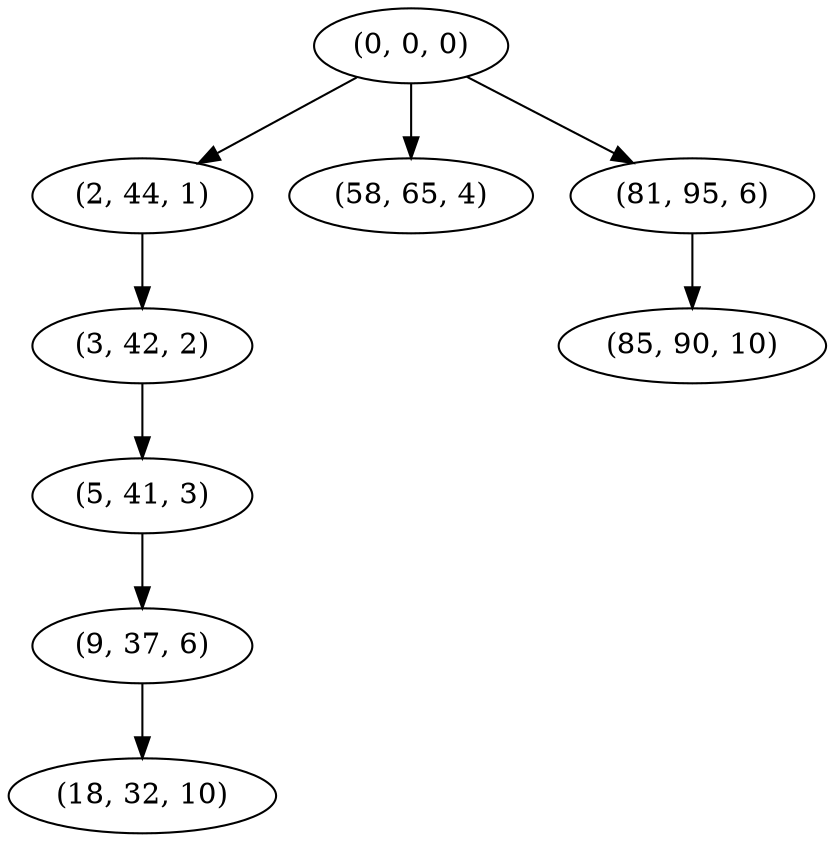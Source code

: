 digraph tree {
    "(0, 0, 0)";
    "(2, 44, 1)";
    "(3, 42, 2)";
    "(5, 41, 3)";
    "(9, 37, 6)";
    "(18, 32, 10)";
    "(58, 65, 4)";
    "(81, 95, 6)";
    "(85, 90, 10)";
    "(0, 0, 0)" -> "(2, 44, 1)";
    "(0, 0, 0)" -> "(58, 65, 4)";
    "(0, 0, 0)" -> "(81, 95, 6)";
    "(2, 44, 1)" -> "(3, 42, 2)";
    "(3, 42, 2)" -> "(5, 41, 3)";
    "(5, 41, 3)" -> "(9, 37, 6)";
    "(9, 37, 6)" -> "(18, 32, 10)";
    "(81, 95, 6)" -> "(85, 90, 10)";
}
